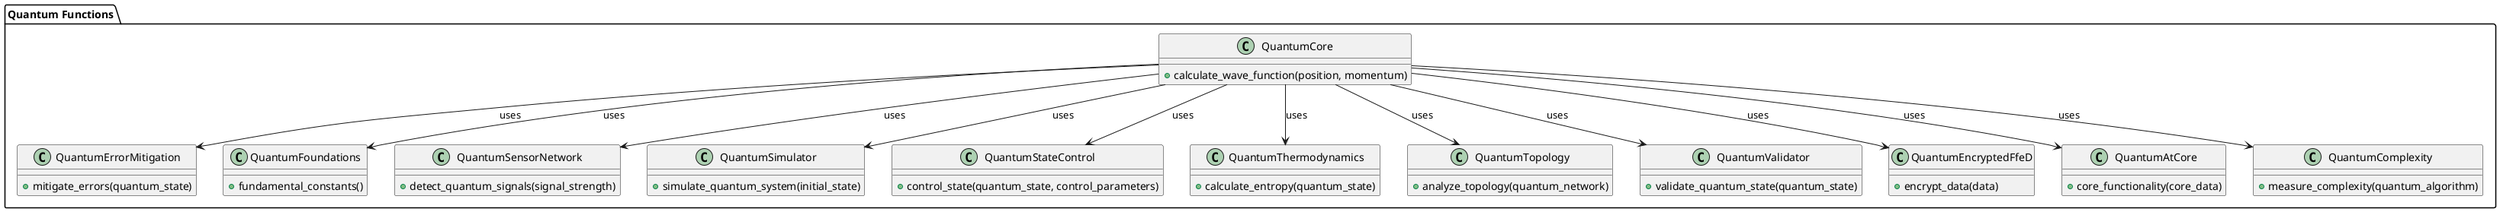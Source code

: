 @startuml
package "Quantum Functions" {
  class "QuantumCore" {
    +calculate_wave_function(position, momentum)
  }

  class "QuantumErrorMitigation" {
    +mitigate_errors(quantum_state)
  }

  class "QuantumFoundations" {
    +fundamental_constants()
  }

  class "QuantumSensorNetwork" {
    +detect_quantum_signals(signal_strength)
  }

  class "QuantumSimulator" {
    +simulate_quantum_system(initial_state)
  }

  class "QuantumStateControl" {
    +control_state(quantum_state, control_parameters)
  }

  class "QuantumThermodynamics" {
    +calculate_entropy(quantum_state)
  }

  class "QuantumTopology" {
    +analyze_topology(quantum_network)
  }

  class "QuantumValidator" {
    +validate_quantum_state(quantum_state)
  }

  class "QuantumEncryptedFfeD" {
    +encrypt_data(data)
  }

  class "QuantumAtCore" {
    +core_functionality(core_data)
  }

  class "QuantumComplexity" {
    +measure_complexity(quantum_algorithm)
  }

  QuantumCore --> QuantumErrorMitigation : uses
  QuantumCore --> QuantumFoundations : uses
  QuantumCore --> QuantumSensorNetwork : uses
  QuantumCore --> QuantumSimulator : uses
  QuantumCore --> QuantumStateControl : uses
  QuantumCore --> QuantumThermodynamics : uses
  QuantumCore --> QuantumTopology : uses
  QuantumCore --> QuantumValidator : uses
  QuantumCore --> QuantumEncryptedFfeD : uses
  QuantumCore --> QuantumAtCore : uses
  QuantumCore --> QuantumComplexity : uses
}
@enduml
